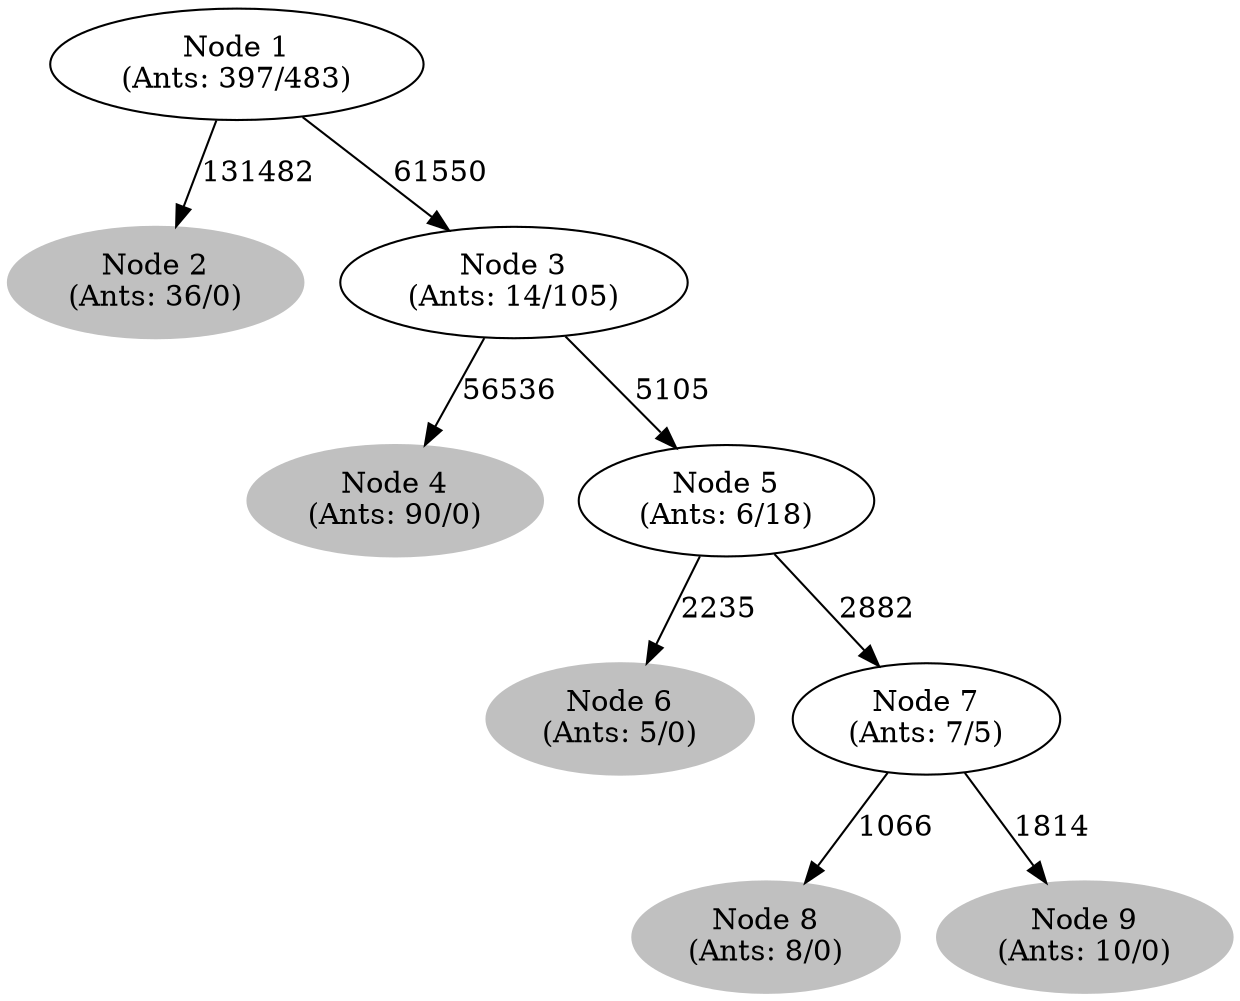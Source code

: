 digraph G {
	
	 "Node 2\n(Ants: 36/0)" [style=filled,color="gray"];
	"Node 1\n(Ants: 397/483)" -> "Node 2\n(Ants: 36/0)" [label=131482];
	 "Node 1\n(Ants: 397/483)" -> "Node 3\n(Ants: 14/105)" [label=61550];
	 "Node 4\n(Ants: 90/0)" [style=filled,color="gray"];
	"Node 3\n(Ants: 14/105)" -> "Node 4\n(Ants: 90/0)" [label=56536];
	 "Node 3\n(Ants: 14/105)" -> "Node 5\n(Ants: 6/18)" [label=5105];
	 "Node 6\n(Ants: 5/0)" [style=filled,color="gray"];
	"Node 5\n(Ants: 6/18)" -> "Node 6\n(Ants: 5/0)" [label=2235];
	 "Node 5\n(Ants: 6/18)" -> "Node 7\n(Ants: 7/5)" [label=2882];
	 "Node 8\n(Ants: 8/0)" [style=filled,color="gray"];
	"Node 7\n(Ants: 7/5)" -> "Node 8\n(Ants: 8/0)" [label=1066];
	 "Node 9\n(Ants: 10/0)" [style=filled,color="gray"];
	"Node 7\n(Ants: 7/5)" -> "Node 9\n(Ants: 10/0)" [label=1814];
	 
}
